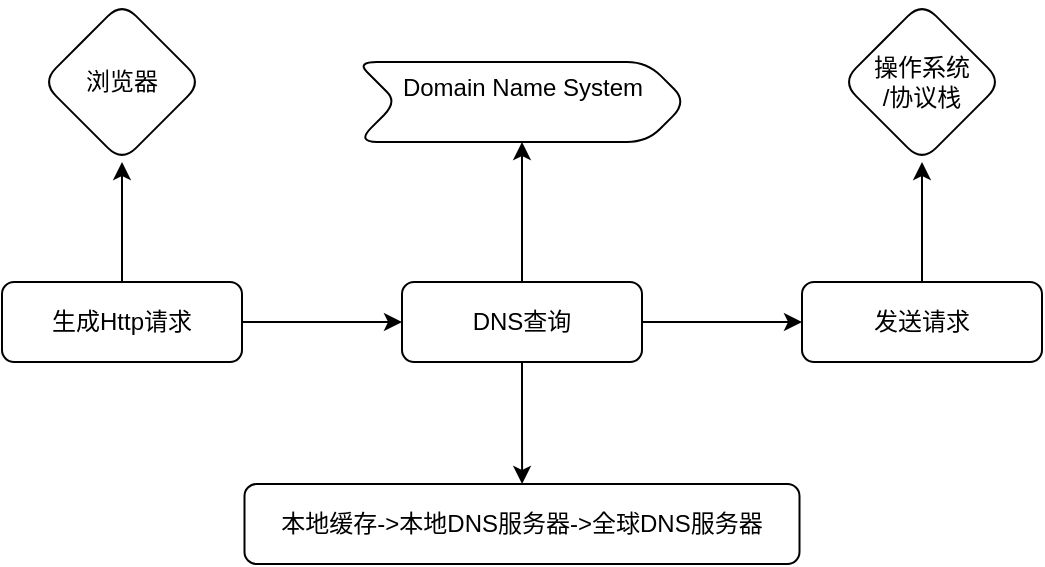 <mxfile version="24.7.17">
  <diagram id="C5RBs43oDa-KdzZeNtuy" name="Page-1">
    <mxGraphModel dx="472" dy="737" grid="1" gridSize="10" guides="1" tooltips="1" connect="1" arrows="1" fold="1" page="1" pageScale="1" pageWidth="827" pageHeight="1169" math="0" shadow="0">
      <root>
        <mxCell id="WIyWlLk6GJQsqaUBKTNV-0" />
        <mxCell id="WIyWlLk6GJQsqaUBKTNV-1" parent="WIyWlLk6GJQsqaUBKTNV-0" />
        <mxCell id="BnfD9BvIbWoBoNMzK2-x-1" value="" style="edgeStyle=orthogonalEdgeStyle;rounded=0;orthogonalLoop=1;jettySize=auto;html=1;" edge="1" parent="WIyWlLk6GJQsqaUBKTNV-1" source="WIyWlLk6GJQsqaUBKTNV-3" target="BnfD9BvIbWoBoNMzK2-x-0">
          <mxGeometry relative="1" as="geometry" />
        </mxCell>
        <mxCell id="BnfD9BvIbWoBoNMzK2-x-7" value="" style="edgeStyle=orthogonalEdgeStyle;rounded=0;orthogonalLoop=1;jettySize=auto;html=1;" edge="1" parent="WIyWlLk6GJQsqaUBKTNV-1" source="WIyWlLk6GJQsqaUBKTNV-3" target="BnfD9BvIbWoBoNMzK2-x-6">
          <mxGeometry relative="1" as="geometry" />
        </mxCell>
        <mxCell id="WIyWlLk6GJQsqaUBKTNV-3" value="生成Http请求" style="rounded=1;whiteSpace=wrap;html=1;fontSize=12;glass=0;strokeWidth=1;shadow=0;" parent="WIyWlLk6GJQsqaUBKTNV-1" vertex="1">
          <mxGeometry x="135" y="260" width="120" height="40" as="geometry" />
        </mxCell>
        <mxCell id="BnfD9BvIbWoBoNMzK2-x-3" value="" style="edgeStyle=orthogonalEdgeStyle;rounded=0;orthogonalLoop=1;jettySize=auto;html=1;" edge="1" parent="WIyWlLk6GJQsqaUBKTNV-1" source="BnfD9BvIbWoBoNMzK2-x-0" target="BnfD9BvIbWoBoNMzK2-x-2">
          <mxGeometry relative="1" as="geometry" />
        </mxCell>
        <mxCell id="BnfD9BvIbWoBoNMzK2-x-11" value="" style="edgeStyle=orthogonalEdgeStyle;rounded=0;orthogonalLoop=1;jettySize=auto;html=1;" edge="1" parent="WIyWlLk6GJQsqaUBKTNV-1" source="BnfD9BvIbWoBoNMzK2-x-0" target="BnfD9BvIbWoBoNMzK2-x-10">
          <mxGeometry relative="1" as="geometry" />
        </mxCell>
        <mxCell id="BnfD9BvIbWoBoNMzK2-x-13" value="" style="edgeStyle=orthogonalEdgeStyle;rounded=0;orthogonalLoop=1;jettySize=auto;html=1;" edge="1" parent="WIyWlLk6GJQsqaUBKTNV-1" source="BnfD9BvIbWoBoNMzK2-x-0" target="BnfD9BvIbWoBoNMzK2-x-12">
          <mxGeometry relative="1" as="geometry" />
        </mxCell>
        <mxCell id="BnfD9BvIbWoBoNMzK2-x-0" value="DNS查询" style="rounded=1;whiteSpace=wrap;html=1;fontSize=12;glass=0;strokeWidth=1;shadow=0;" vertex="1" parent="WIyWlLk6GJQsqaUBKTNV-1">
          <mxGeometry x="335" y="260" width="120" height="40" as="geometry" />
        </mxCell>
        <mxCell id="BnfD9BvIbWoBoNMzK2-x-9" value="" style="edgeStyle=orthogonalEdgeStyle;rounded=0;orthogonalLoop=1;jettySize=auto;html=1;" edge="1" parent="WIyWlLk6GJQsqaUBKTNV-1" source="BnfD9BvIbWoBoNMzK2-x-2" target="BnfD9BvIbWoBoNMzK2-x-8">
          <mxGeometry relative="1" as="geometry" />
        </mxCell>
        <mxCell id="BnfD9BvIbWoBoNMzK2-x-2" value="发送请求" style="rounded=1;whiteSpace=wrap;html=1;fontSize=12;glass=0;strokeWidth=1;shadow=0;" vertex="1" parent="WIyWlLk6GJQsqaUBKTNV-1">
          <mxGeometry x="535" y="260" width="120" height="40" as="geometry" />
        </mxCell>
        <mxCell id="BnfD9BvIbWoBoNMzK2-x-6" value="浏览器" style="rhombus;whiteSpace=wrap;html=1;rounded=1;glass=0;strokeWidth=1;shadow=0;" vertex="1" parent="WIyWlLk6GJQsqaUBKTNV-1">
          <mxGeometry x="155" y="120" width="80" height="80" as="geometry" />
        </mxCell>
        <mxCell id="BnfD9BvIbWoBoNMzK2-x-8" value="操作系统&lt;div&gt;/协议栈&lt;/div&gt;" style="rhombus;whiteSpace=wrap;html=1;rounded=1;glass=0;strokeWidth=1;shadow=0;" vertex="1" parent="WIyWlLk6GJQsqaUBKTNV-1">
          <mxGeometry x="555" y="120" width="80" height="80" as="geometry" />
        </mxCell>
        <mxCell id="BnfD9BvIbWoBoNMzK2-x-10" value="本地缓存-&amp;gt;本地DNS服务器-&amp;gt;全球DNS服务器" style="rounded=1;whiteSpace=wrap;html=1;fontSize=12;glass=0;strokeWidth=1;shadow=0;" vertex="1" parent="WIyWlLk6GJQsqaUBKTNV-1">
          <mxGeometry x="256.25" y="361" width="277.5" height="40" as="geometry" />
        </mxCell>
        <mxCell id="BnfD9BvIbWoBoNMzK2-x-12" value="&#xa;Domain Name System&#xa;&#xa;" style="shape=step;perimeter=stepPerimeter;whiteSpace=wrap;html=1;fixedSize=1;rounded=1;glass=0;strokeWidth=1;shadow=0;" vertex="1" parent="WIyWlLk6GJQsqaUBKTNV-1">
          <mxGeometry x="312.5" y="150" width="165" height="40" as="geometry" />
        </mxCell>
      </root>
    </mxGraphModel>
  </diagram>
</mxfile>
